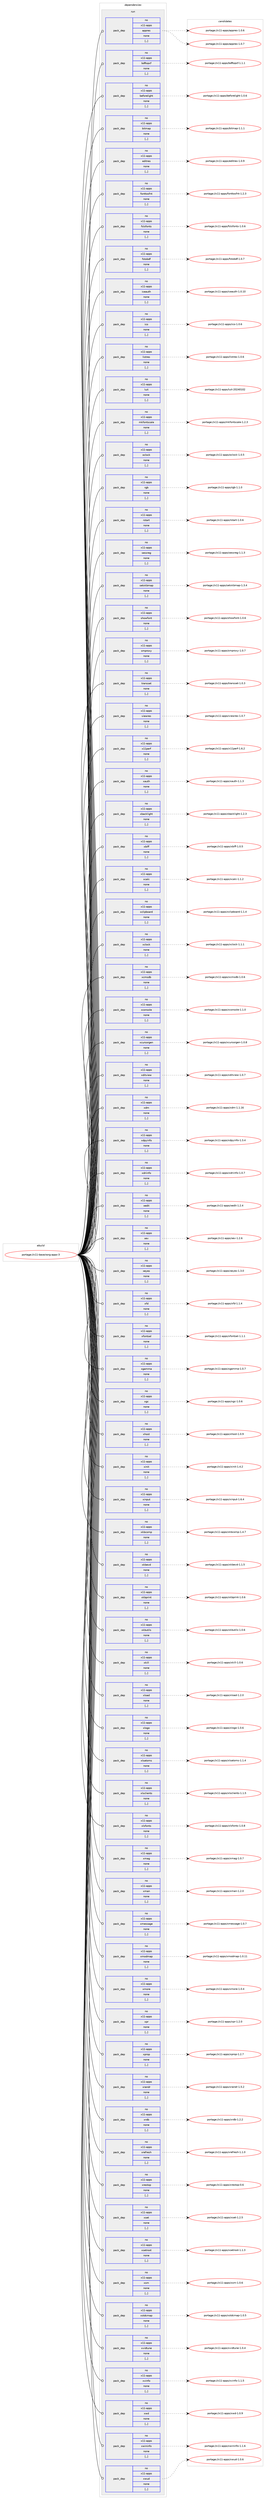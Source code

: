 digraph prolog {

# *************
# Graph options
# *************

newrank=true;
concentrate=true;
compound=true;
graph [rankdir=LR,fontname=Helvetica,fontsize=10,ranksep=1.5];#, ranksep=2.5, nodesep=0.2];
edge  [arrowhead=vee];
node  [fontname=Helvetica,fontsize=10];

# **********
# The ebuild
# **********

subgraph cluster_leftcol {
color=gray;
rank=same;
label=<<i>ebuild</i>>;
id [label="portage://x11-base/xorg-apps-3", color=red, width=4, href="../x11-base/xorg-apps-3.svg"];
}

# ****************
# The dependencies
# ****************

subgraph cluster_midcol {
color=gray;
label=<<i>dependencies</i>>;
subgraph cluster_compile {
fillcolor="#eeeeee";
style=filled;
label=<<i>compile</i>>;
}
subgraph cluster_compileandrun {
fillcolor="#eeeeee";
style=filled;
label=<<i>compile and run</i>>;
}
subgraph cluster_run {
fillcolor="#eeeeee";
style=filled;
label=<<i>run</i>>;
subgraph pack323913 {
dependency445754 [label=<<TABLE BORDER="0" CELLBORDER="1" CELLSPACING="0" CELLPADDING="4" WIDTH="220"><TR><TD ROWSPAN="6" CELLPADDING="30">pack_dep</TD></TR><TR><TD WIDTH="110">no</TD></TR><TR><TD>x11-apps</TD></TR><TR><TD>appres</TD></TR><TR><TD>none</TD></TR><TR><TD>[,,]</TD></TR></TABLE>>, shape=none, color=blue];
}
id:e -> dependency445754:w [weight=20,style="solid",arrowhead="odot"];
subgraph pack323914 {
dependency445755 [label=<<TABLE BORDER="0" CELLBORDER="1" CELLSPACING="0" CELLPADDING="4" WIDTH="220"><TR><TD ROWSPAN="6" CELLPADDING="30">pack_dep</TD></TR><TR><TD WIDTH="110">no</TD></TR><TR><TD>x11-apps</TD></TR><TR><TD>bdftopcf</TD></TR><TR><TD>none</TD></TR><TR><TD>[,,]</TD></TR></TABLE>>, shape=none, color=blue];
}
id:e -> dependency445755:w [weight=20,style="solid",arrowhead="odot"];
subgraph pack323915 {
dependency445756 [label=<<TABLE BORDER="0" CELLBORDER="1" CELLSPACING="0" CELLPADDING="4" WIDTH="220"><TR><TD ROWSPAN="6" CELLPADDING="30">pack_dep</TD></TR><TR><TD WIDTH="110">no</TD></TR><TR><TD>x11-apps</TD></TR><TR><TD>beforelight</TD></TR><TR><TD>none</TD></TR><TR><TD>[,,]</TD></TR></TABLE>>, shape=none, color=blue];
}
id:e -> dependency445756:w [weight=20,style="solid",arrowhead="odot"];
subgraph pack323916 {
dependency445757 [label=<<TABLE BORDER="0" CELLBORDER="1" CELLSPACING="0" CELLPADDING="4" WIDTH="220"><TR><TD ROWSPAN="6" CELLPADDING="30">pack_dep</TD></TR><TR><TD WIDTH="110">no</TD></TR><TR><TD>x11-apps</TD></TR><TR><TD>bitmap</TD></TR><TR><TD>none</TD></TR><TR><TD>[,,]</TD></TR></TABLE>>, shape=none, color=blue];
}
id:e -> dependency445757:w [weight=20,style="solid",arrowhead="odot"];
subgraph pack323917 {
dependency445758 [label=<<TABLE BORDER="0" CELLBORDER="1" CELLSPACING="0" CELLPADDING="4" WIDTH="220"><TR><TD ROWSPAN="6" CELLPADDING="30">pack_dep</TD></TR><TR><TD WIDTH="110">no</TD></TR><TR><TD>x11-apps</TD></TR><TR><TD>editres</TD></TR><TR><TD>none</TD></TR><TR><TD>[,,]</TD></TR></TABLE>>, shape=none, color=blue];
}
id:e -> dependency445758:w [weight=20,style="solid",arrowhead="odot"];
subgraph pack323918 {
dependency445759 [label=<<TABLE BORDER="0" CELLBORDER="1" CELLSPACING="0" CELLPADDING="4" WIDTH="220"><TR><TD ROWSPAN="6" CELLPADDING="30">pack_dep</TD></TR><TR><TD WIDTH="110">no</TD></TR><TR><TD>x11-apps</TD></TR><TR><TD>fonttosfnt</TD></TR><TR><TD>none</TD></TR><TR><TD>[,,]</TD></TR></TABLE>>, shape=none, color=blue];
}
id:e -> dependency445759:w [weight=20,style="solid",arrowhead="odot"];
subgraph pack323919 {
dependency445760 [label=<<TABLE BORDER="0" CELLBORDER="1" CELLSPACING="0" CELLPADDING="4" WIDTH="220"><TR><TD ROWSPAN="6" CELLPADDING="30">pack_dep</TD></TR><TR><TD WIDTH="110">no</TD></TR><TR><TD>x11-apps</TD></TR><TR><TD>fslsfonts</TD></TR><TR><TD>none</TD></TR><TR><TD>[,,]</TD></TR></TABLE>>, shape=none, color=blue];
}
id:e -> dependency445760:w [weight=20,style="solid",arrowhead="odot"];
subgraph pack323920 {
dependency445761 [label=<<TABLE BORDER="0" CELLBORDER="1" CELLSPACING="0" CELLPADDING="4" WIDTH="220"><TR><TD ROWSPAN="6" CELLPADDING="30">pack_dep</TD></TR><TR><TD WIDTH="110">no</TD></TR><TR><TD>x11-apps</TD></TR><TR><TD>fstobdf</TD></TR><TR><TD>none</TD></TR><TR><TD>[,,]</TD></TR></TABLE>>, shape=none, color=blue];
}
id:e -> dependency445761:w [weight=20,style="solid",arrowhead="odot"];
subgraph pack323921 {
dependency445762 [label=<<TABLE BORDER="0" CELLBORDER="1" CELLSPACING="0" CELLPADDING="4" WIDTH="220"><TR><TD ROWSPAN="6" CELLPADDING="30">pack_dep</TD></TR><TR><TD WIDTH="110">no</TD></TR><TR><TD>x11-apps</TD></TR><TR><TD>iceauth</TD></TR><TR><TD>none</TD></TR><TR><TD>[,,]</TD></TR></TABLE>>, shape=none, color=blue];
}
id:e -> dependency445762:w [weight=20,style="solid",arrowhead="odot"];
subgraph pack323922 {
dependency445763 [label=<<TABLE BORDER="0" CELLBORDER="1" CELLSPACING="0" CELLPADDING="4" WIDTH="220"><TR><TD ROWSPAN="6" CELLPADDING="30">pack_dep</TD></TR><TR><TD WIDTH="110">no</TD></TR><TR><TD>x11-apps</TD></TR><TR><TD>ico</TD></TR><TR><TD>none</TD></TR><TR><TD>[,,]</TD></TR></TABLE>>, shape=none, color=blue];
}
id:e -> dependency445763:w [weight=20,style="solid",arrowhead="odot"];
subgraph pack323923 {
dependency445764 [label=<<TABLE BORDER="0" CELLBORDER="1" CELLSPACING="0" CELLPADDING="4" WIDTH="220"><TR><TD ROWSPAN="6" CELLPADDING="30">pack_dep</TD></TR><TR><TD WIDTH="110">no</TD></TR><TR><TD>x11-apps</TD></TR><TR><TD>listres</TD></TR><TR><TD>none</TD></TR><TR><TD>[,,]</TD></TR></TABLE>>, shape=none, color=blue];
}
id:e -> dependency445764:w [weight=20,style="solid",arrowhead="odot"];
subgraph pack323924 {
dependency445765 [label=<<TABLE BORDER="0" CELLBORDER="1" CELLSPACING="0" CELLPADDING="4" WIDTH="220"><TR><TD ROWSPAN="6" CELLPADDING="30">pack_dep</TD></TR><TR><TD WIDTH="110">no</TD></TR><TR><TD>x11-apps</TD></TR><TR><TD>luit</TD></TR><TR><TD>none</TD></TR><TR><TD>[,,]</TD></TR></TABLE>>, shape=none, color=blue];
}
id:e -> dependency445765:w [weight=20,style="solid",arrowhead="odot"];
subgraph pack323925 {
dependency445766 [label=<<TABLE BORDER="0" CELLBORDER="1" CELLSPACING="0" CELLPADDING="4" WIDTH="220"><TR><TD ROWSPAN="6" CELLPADDING="30">pack_dep</TD></TR><TR><TD WIDTH="110">no</TD></TR><TR><TD>x11-apps</TD></TR><TR><TD>mkfontscale</TD></TR><TR><TD>none</TD></TR><TR><TD>[,,]</TD></TR></TABLE>>, shape=none, color=blue];
}
id:e -> dependency445766:w [weight=20,style="solid",arrowhead="odot"];
subgraph pack323926 {
dependency445767 [label=<<TABLE BORDER="0" CELLBORDER="1" CELLSPACING="0" CELLPADDING="4" WIDTH="220"><TR><TD ROWSPAN="6" CELLPADDING="30">pack_dep</TD></TR><TR><TD WIDTH="110">no</TD></TR><TR><TD>x11-apps</TD></TR><TR><TD>oclock</TD></TR><TR><TD>none</TD></TR><TR><TD>[,,]</TD></TR></TABLE>>, shape=none, color=blue];
}
id:e -> dependency445767:w [weight=20,style="solid",arrowhead="odot"];
subgraph pack323927 {
dependency445768 [label=<<TABLE BORDER="0" CELLBORDER="1" CELLSPACING="0" CELLPADDING="4" WIDTH="220"><TR><TD ROWSPAN="6" CELLPADDING="30">pack_dep</TD></TR><TR><TD WIDTH="110">no</TD></TR><TR><TD>x11-apps</TD></TR><TR><TD>rgb</TD></TR><TR><TD>none</TD></TR><TR><TD>[,,]</TD></TR></TABLE>>, shape=none, color=blue];
}
id:e -> dependency445768:w [weight=20,style="solid",arrowhead="odot"];
subgraph pack323928 {
dependency445769 [label=<<TABLE BORDER="0" CELLBORDER="1" CELLSPACING="0" CELLPADDING="4" WIDTH="220"><TR><TD ROWSPAN="6" CELLPADDING="30">pack_dep</TD></TR><TR><TD WIDTH="110">no</TD></TR><TR><TD>x11-apps</TD></TR><TR><TD>rstart</TD></TR><TR><TD>none</TD></TR><TR><TD>[,,]</TD></TR></TABLE>>, shape=none, color=blue];
}
id:e -> dependency445769:w [weight=20,style="solid",arrowhead="odot"];
subgraph pack323929 {
dependency445770 [label=<<TABLE BORDER="0" CELLBORDER="1" CELLSPACING="0" CELLPADDING="4" WIDTH="220"><TR><TD ROWSPAN="6" CELLPADDING="30">pack_dep</TD></TR><TR><TD WIDTH="110">no</TD></TR><TR><TD>x11-apps</TD></TR><TR><TD>sessreg</TD></TR><TR><TD>none</TD></TR><TR><TD>[,,]</TD></TR></TABLE>>, shape=none, color=blue];
}
id:e -> dependency445770:w [weight=20,style="solid",arrowhead="odot"];
subgraph pack323930 {
dependency445771 [label=<<TABLE BORDER="0" CELLBORDER="1" CELLSPACING="0" CELLPADDING="4" WIDTH="220"><TR><TD ROWSPAN="6" CELLPADDING="30">pack_dep</TD></TR><TR><TD WIDTH="110">no</TD></TR><TR><TD>x11-apps</TD></TR><TR><TD>setxkbmap</TD></TR><TR><TD>none</TD></TR><TR><TD>[,,]</TD></TR></TABLE>>, shape=none, color=blue];
}
id:e -> dependency445771:w [weight=20,style="solid",arrowhead="odot"];
subgraph pack323931 {
dependency445772 [label=<<TABLE BORDER="0" CELLBORDER="1" CELLSPACING="0" CELLPADDING="4" WIDTH="220"><TR><TD ROWSPAN="6" CELLPADDING="30">pack_dep</TD></TR><TR><TD WIDTH="110">no</TD></TR><TR><TD>x11-apps</TD></TR><TR><TD>showfont</TD></TR><TR><TD>none</TD></TR><TR><TD>[,,]</TD></TR></TABLE>>, shape=none, color=blue];
}
id:e -> dependency445772:w [weight=20,style="solid",arrowhead="odot"];
subgraph pack323932 {
dependency445773 [label=<<TABLE BORDER="0" CELLBORDER="1" CELLSPACING="0" CELLPADDING="4" WIDTH="220"><TR><TD ROWSPAN="6" CELLPADDING="30">pack_dep</TD></TR><TR><TD WIDTH="110">no</TD></TR><TR><TD>x11-apps</TD></TR><TR><TD>smproxy</TD></TR><TR><TD>none</TD></TR><TR><TD>[,,]</TD></TR></TABLE>>, shape=none, color=blue];
}
id:e -> dependency445773:w [weight=20,style="solid",arrowhead="odot"];
subgraph pack323933 {
dependency445774 [label=<<TABLE BORDER="0" CELLBORDER="1" CELLSPACING="0" CELLPADDING="4" WIDTH="220"><TR><TD ROWSPAN="6" CELLPADDING="30">pack_dep</TD></TR><TR><TD WIDTH="110">no</TD></TR><TR><TD>x11-apps</TD></TR><TR><TD>transset</TD></TR><TR><TD>none</TD></TR><TR><TD>[,,]</TD></TR></TABLE>>, shape=none, color=blue];
}
id:e -> dependency445774:w [weight=20,style="solid",arrowhead="odot"];
subgraph pack323934 {
dependency445775 [label=<<TABLE BORDER="0" CELLBORDER="1" CELLSPACING="0" CELLPADDING="4" WIDTH="220"><TR><TD ROWSPAN="6" CELLPADDING="30">pack_dep</TD></TR><TR><TD WIDTH="110">no</TD></TR><TR><TD>x11-apps</TD></TR><TR><TD>viewres</TD></TR><TR><TD>none</TD></TR><TR><TD>[,,]</TD></TR></TABLE>>, shape=none, color=blue];
}
id:e -> dependency445775:w [weight=20,style="solid",arrowhead="odot"];
subgraph pack323935 {
dependency445776 [label=<<TABLE BORDER="0" CELLBORDER="1" CELLSPACING="0" CELLPADDING="4" WIDTH="220"><TR><TD ROWSPAN="6" CELLPADDING="30">pack_dep</TD></TR><TR><TD WIDTH="110">no</TD></TR><TR><TD>x11-apps</TD></TR><TR><TD>x11perf</TD></TR><TR><TD>none</TD></TR><TR><TD>[,,]</TD></TR></TABLE>>, shape=none, color=blue];
}
id:e -> dependency445776:w [weight=20,style="solid",arrowhead="odot"];
subgraph pack323936 {
dependency445777 [label=<<TABLE BORDER="0" CELLBORDER="1" CELLSPACING="0" CELLPADDING="4" WIDTH="220"><TR><TD ROWSPAN="6" CELLPADDING="30">pack_dep</TD></TR><TR><TD WIDTH="110">no</TD></TR><TR><TD>x11-apps</TD></TR><TR><TD>xauth</TD></TR><TR><TD>none</TD></TR><TR><TD>[,,]</TD></TR></TABLE>>, shape=none, color=blue];
}
id:e -> dependency445777:w [weight=20,style="solid",arrowhead="odot"];
subgraph pack323937 {
dependency445778 [label=<<TABLE BORDER="0" CELLBORDER="1" CELLSPACING="0" CELLPADDING="4" WIDTH="220"><TR><TD ROWSPAN="6" CELLPADDING="30">pack_dep</TD></TR><TR><TD WIDTH="110">no</TD></TR><TR><TD>x11-apps</TD></TR><TR><TD>xbacklight</TD></TR><TR><TD>none</TD></TR><TR><TD>[,,]</TD></TR></TABLE>>, shape=none, color=blue];
}
id:e -> dependency445778:w [weight=20,style="solid",arrowhead="odot"];
subgraph pack323938 {
dependency445779 [label=<<TABLE BORDER="0" CELLBORDER="1" CELLSPACING="0" CELLPADDING="4" WIDTH="220"><TR><TD ROWSPAN="6" CELLPADDING="30">pack_dep</TD></TR><TR><TD WIDTH="110">no</TD></TR><TR><TD>x11-apps</TD></TR><TR><TD>xbiff</TD></TR><TR><TD>none</TD></TR><TR><TD>[,,]</TD></TR></TABLE>>, shape=none, color=blue];
}
id:e -> dependency445779:w [weight=20,style="solid",arrowhead="odot"];
subgraph pack323939 {
dependency445780 [label=<<TABLE BORDER="0" CELLBORDER="1" CELLSPACING="0" CELLPADDING="4" WIDTH="220"><TR><TD ROWSPAN="6" CELLPADDING="30">pack_dep</TD></TR><TR><TD WIDTH="110">no</TD></TR><TR><TD>x11-apps</TD></TR><TR><TD>xcalc</TD></TR><TR><TD>none</TD></TR><TR><TD>[,,]</TD></TR></TABLE>>, shape=none, color=blue];
}
id:e -> dependency445780:w [weight=20,style="solid",arrowhead="odot"];
subgraph pack323940 {
dependency445781 [label=<<TABLE BORDER="0" CELLBORDER="1" CELLSPACING="0" CELLPADDING="4" WIDTH="220"><TR><TD ROWSPAN="6" CELLPADDING="30">pack_dep</TD></TR><TR><TD WIDTH="110">no</TD></TR><TR><TD>x11-apps</TD></TR><TR><TD>xclipboard</TD></TR><TR><TD>none</TD></TR><TR><TD>[,,]</TD></TR></TABLE>>, shape=none, color=blue];
}
id:e -> dependency445781:w [weight=20,style="solid",arrowhead="odot"];
subgraph pack323941 {
dependency445782 [label=<<TABLE BORDER="0" CELLBORDER="1" CELLSPACING="0" CELLPADDING="4" WIDTH="220"><TR><TD ROWSPAN="6" CELLPADDING="30">pack_dep</TD></TR><TR><TD WIDTH="110">no</TD></TR><TR><TD>x11-apps</TD></TR><TR><TD>xclock</TD></TR><TR><TD>none</TD></TR><TR><TD>[,,]</TD></TR></TABLE>>, shape=none, color=blue];
}
id:e -> dependency445782:w [weight=20,style="solid",arrowhead="odot"];
subgraph pack323942 {
dependency445783 [label=<<TABLE BORDER="0" CELLBORDER="1" CELLSPACING="0" CELLPADDING="4" WIDTH="220"><TR><TD ROWSPAN="6" CELLPADDING="30">pack_dep</TD></TR><TR><TD WIDTH="110">no</TD></TR><TR><TD>x11-apps</TD></TR><TR><TD>xcmsdb</TD></TR><TR><TD>none</TD></TR><TR><TD>[,,]</TD></TR></TABLE>>, shape=none, color=blue];
}
id:e -> dependency445783:w [weight=20,style="solid",arrowhead="odot"];
subgraph pack323943 {
dependency445784 [label=<<TABLE BORDER="0" CELLBORDER="1" CELLSPACING="0" CELLPADDING="4" WIDTH="220"><TR><TD ROWSPAN="6" CELLPADDING="30">pack_dep</TD></TR><TR><TD WIDTH="110">no</TD></TR><TR><TD>x11-apps</TD></TR><TR><TD>xconsole</TD></TR><TR><TD>none</TD></TR><TR><TD>[,,]</TD></TR></TABLE>>, shape=none, color=blue];
}
id:e -> dependency445784:w [weight=20,style="solid",arrowhead="odot"];
subgraph pack323944 {
dependency445785 [label=<<TABLE BORDER="0" CELLBORDER="1" CELLSPACING="0" CELLPADDING="4" WIDTH="220"><TR><TD ROWSPAN="6" CELLPADDING="30">pack_dep</TD></TR><TR><TD WIDTH="110">no</TD></TR><TR><TD>x11-apps</TD></TR><TR><TD>xcursorgen</TD></TR><TR><TD>none</TD></TR><TR><TD>[,,]</TD></TR></TABLE>>, shape=none, color=blue];
}
id:e -> dependency445785:w [weight=20,style="solid",arrowhead="odot"];
subgraph pack323945 {
dependency445786 [label=<<TABLE BORDER="0" CELLBORDER="1" CELLSPACING="0" CELLPADDING="4" WIDTH="220"><TR><TD ROWSPAN="6" CELLPADDING="30">pack_dep</TD></TR><TR><TD WIDTH="110">no</TD></TR><TR><TD>x11-apps</TD></TR><TR><TD>xditview</TD></TR><TR><TD>none</TD></TR><TR><TD>[,,]</TD></TR></TABLE>>, shape=none, color=blue];
}
id:e -> dependency445786:w [weight=20,style="solid",arrowhead="odot"];
subgraph pack323946 {
dependency445787 [label=<<TABLE BORDER="0" CELLBORDER="1" CELLSPACING="0" CELLPADDING="4" WIDTH="220"><TR><TD ROWSPAN="6" CELLPADDING="30">pack_dep</TD></TR><TR><TD WIDTH="110">no</TD></TR><TR><TD>x11-apps</TD></TR><TR><TD>xdm</TD></TR><TR><TD>none</TD></TR><TR><TD>[,,]</TD></TR></TABLE>>, shape=none, color=blue];
}
id:e -> dependency445787:w [weight=20,style="solid",arrowhead="odot"];
subgraph pack323947 {
dependency445788 [label=<<TABLE BORDER="0" CELLBORDER="1" CELLSPACING="0" CELLPADDING="4" WIDTH="220"><TR><TD ROWSPAN="6" CELLPADDING="30">pack_dep</TD></TR><TR><TD WIDTH="110">no</TD></TR><TR><TD>x11-apps</TD></TR><TR><TD>xdpyinfo</TD></TR><TR><TD>none</TD></TR><TR><TD>[,,]</TD></TR></TABLE>>, shape=none, color=blue];
}
id:e -> dependency445788:w [weight=20,style="solid",arrowhead="odot"];
subgraph pack323948 {
dependency445789 [label=<<TABLE BORDER="0" CELLBORDER="1" CELLSPACING="0" CELLPADDING="4" WIDTH="220"><TR><TD ROWSPAN="6" CELLPADDING="30">pack_dep</TD></TR><TR><TD WIDTH="110">no</TD></TR><TR><TD>x11-apps</TD></TR><TR><TD>xdriinfo</TD></TR><TR><TD>none</TD></TR><TR><TD>[,,]</TD></TR></TABLE>>, shape=none, color=blue];
}
id:e -> dependency445789:w [weight=20,style="solid",arrowhead="odot"];
subgraph pack323949 {
dependency445790 [label=<<TABLE BORDER="0" CELLBORDER="1" CELLSPACING="0" CELLPADDING="4" WIDTH="220"><TR><TD ROWSPAN="6" CELLPADDING="30">pack_dep</TD></TR><TR><TD WIDTH="110">no</TD></TR><TR><TD>x11-apps</TD></TR><TR><TD>xedit</TD></TR><TR><TD>none</TD></TR><TR><TD>[,,]</TD></TR></TABLE>>, shape=none, color=blue];
}
id:e -> dependency445790:w [weight=20,style="solid",arrowhead="odot"];
subgraph pack323950 {
dependency445791 [label=<<TABLE BORDER="0" CELLBORDER="1" CELLSPACING="0" CELLPADDING="4" WIDTH="220"><TR><TD ROWSPAN="6" CELLPADDING="30">pack_dep</TD></TR><TR><TD WIDTH="110">no</TD></TR><TR><TD>x11-apps</TD></TR><TR><TD>xev</TD></TR><TR><TD>none</TD></TR><TR><TD>[,,]</TD></TR></TABLE>>, shape=none, color=blue];
}
id:e -> dependency445791:w [weight=20,style="solid",arrowhead="odot"];
subgraph pack323951 {
dependency445792 [label=<<TABLE BORDER="0" CELLBORDER="1" CELLSPACING="0" CELLPADDING="4" WIDTH="220"><TR><TD ROWSPAN="6" CELLPADDING="30">pack_dep</TD></TR><TR><TD WIDTH="110">no</TD></TR><TR><TD>x11-apps</TD></TR><TR><TD>xeyes</TD></TR><TR><TD>none</TD></TR><TR><TD>[,,]</TD></TR></TABLE>>, shape=none, color=blue];
}
id:e -> dependency445792:w [weight=20,style="solid",arrowhead="odot"];
subgraph pack323952 {
dependency445793 [label=<<TABLE BORDER="0" CELLBORDER="1" CELLSPACING="0" CELLPADDING="4" WIDTH="220"><TR><TD ROWSPAN="6" CELLPADDING="30">pack_dep</TD></TR><TR><TD WIDTH="110">no</TD></TR><TR><TD>x11-apps</TD></TR><TR><TD>xfd</TD></TR><TR><TD>none</TD></TR><TR><TD>[,,]</TD></TR></TABLE>>, shape=none, color=blue];
}
id:e -> dependency445793:w [weight=20,style="solid",arrowhead="odot"];
subgraph pack323953 {
dependency445794 [label=<<TABLE BORDER="0" CELLBORDER="1" CELLSPACING="0" CELLPADDING="4" WIDTH="220"><TR><TD ROWSPAN="6" CELLPADDING="30">pack_dep</TD></TR><TR><TD WIDTH="110">no</TD></TR><TR><TD>x11-apps</TD></TR><TR><TD>xfontsel</TD></TR><TR><TD>none</TD></TR><TR><TD>[,,]</TD></TR></TABLE>>, shape=none, color=blue];
}
id:e -> dependency445794:w [weight=20,style="solid",arrowhead="odot"];
subgraph pack323954 {
dependency445795 [label=<<TABLE BORDER="0" CELLBORDER="1" CELLSPACING="0" CELLPADDING="4" WIDTH="220"><TR><TD ROWSPAN="6" CELLPADDING="30">pack_dep</TD></TR><TR><TD WIDTH="110">no</TD></TR><TR><TD>x11-apps</TD></TR><TR><TD>xgamma</TD></TR><TR><TD>none</TD></TR><TR><TD>[,,]</TD></TR></TABLE>>, shape=none, color=blue];
}
id:e -> dependency445795:w [weight=20,style="solid",arrowhead="odot"];
subgraph pack323955 {
dependency445796 [label=<<TABLE BORDER="0" CELLBORDER="1" CELLSPACING="0" CELLPADDING="4" WIDTH="220"><TR><TD ROWSPAN="6" CELLPADDING="30">pack_dep</TD></TR><TR><TD WIDTH="110">no</TD></TR><TR><TD>x11-apps</TD></TR><TR><TD>xgc</TD></TR><TR><TD>none</TD></TR><TR><TD>[,,]</TD></TR></TABLE>>, shape=none, color=blue];
}
id:e -> dependency445796:w [weight=20,style="solid",arrowhead="odot"];
subgraph pack323956 {
dependency445797 [label=<<TABLE BORDER="0" CELLBORDER="1" CELLSPACING="0" CELLPADDING="4" WIDTH="220"><TR><TD ROWSPAN="6" CELLPADDING="30">pack_dep</TD></TR><TR><TD WIDTH="110">no</TD></TR><TR><TD>x11-apps</TD></TR><TR><TD>xhost</TD></TR><TR><TD>none</TD></TR><TR><TD>[,,]</TD></TR></TABLE>>, shape=none, color=blue];
}
id:e -> dependency445797:w [weight=20,style="solid",arrowhead="odot"];
subgraph pack323957 {
dependency445798 [label=<<TABLE BORDER="0" CELLBORDER="1" CELLSPACING="0" CELLPADDING="4" WIDTH="220"><TR><TD ROWSPAN="6" CELLPADDING="30">pack_dep</TD></TR><TR><TD WIDTH="110">no</TD></TR><TR><TD>x11-apps</TD></TR><TR><TD>xinit</TD></TR><TR><TD>none</TD></TR><TR><TD>[,,]</TD></TR></TABLE>>, shape=none, color=blue];
}
id:e -> dependency445798:w [weight=20,style="solid",arrowhead="odot"];
subgraph pack323958 {
dependency445799 [label=<<TABLE BORDER="0" CELLBORDER="1" CELLSPACING="0" CELLPADDING="4" WIDTH="220"><TR><TD ROWSPAN="6" CELLPADDING="30">pack_dep</TD></TR><TR><TD WIDTH="110">no</TD></TR><TR><TD>x11-apps</TD></TR><TR><TD>xinput</TD></TR><TR><TD>none</TD></TR><TR><TD>[,,]</TD></TR></TABLE>>, shape=none, color=blue];
}
id:e -> dependency445799:w [weight=20,style="solid",arrowhead="odot"];
subgraph pack323959 {
dependency445800 [label=<<TABLE BORDER="0" CELLBORDER="1" CELLSPACING="0" CELLPADDING="4" WIDTH="220"><TR><TD ROWSPAN="6" CELLPADDING="30">pack_dep</TD></TR><TR><TD WIDTH="110">no</TD></TR><TR><TD>x11-apps</TD></TR><TR><TD>xkbcomp</TD></TR><TR><TD>none</TD></TR><TR><TD>[,,]</TD></TR></TABLE>>, shape=none, color=blue];
}
id:e -> dependency445800:w [weight=20,style="solid",arrowhead="odot"];
subgraph pack323960 {
dependency445801 [label=<<TABLE BORDER="0" CELLBORDER="1" CELLSPACING="0" CELLPADDING="4" WIDTH="220"><TR><TD ROWSPAN="6" CELLPADDING="30">pack_dep</TD></TR><TR><TD WIDTH="110">no</TD></TR><TR><TD>x11-apps</TD></TR><TR><TD>xkbevd</TD></TR><TR><TD>none</TD></TR><TR><TD>[,,]</TD></TR></TABLE>>, shape=none, color=blue];
}
id:e -> dependency445801:w [weight=20,style="solid",arrowhead="odot"];
subgraph pack323961 {
dependency445802 [label=<<TABLE BORDER="0" CELLBORDER="1" CELLSPACING="0" CELLPADDING="4" WIDTH="220"><TR><TD ROWSPAN="6" CELLPADDING="30">pack_dep</TD></TR><TR><TD WIDTH="110">no</TD></TR><TR><TD>x11-apps</TD></TR><TR><TD>xkbprint</TD></TR><TR><TD>none</TD></TR><TR><TD>[,,]</TD></TR></TABLE>>, shape=none, color=blue];
}
id:e -> dependency445802:w [weight=20,style="solid",arrowhead="odot"];
subgraph pack323962 {
dependency445803 [label=<<TABLE BORDER="0" CELLBORDER="1" CELLSPACING="0" CELLPADDING="4" WIDTH="220"><TR><TD ROWSPAN="6" CELLPADDING="30">pack_dep</TD></TR><TR><TD WIDTH="110">no</TD></TR><TR><TD>x11-apps</TD></TR><TR><TD>xkbutils</TD></TR><TR><TD>none</TD></TR><TR><TD>[,,]</TD></TR></TABLE>>, shape=none, color=blue];
}
id:e -> dependency445803:w [weight=20,style="solid",arrowhead="odot"];
subgraph pack323963 {
dependency445804 [label=<<TABLE BORDER="0" CELLBORDER="1" CELLSPACING="0" CELLPADDING="4" WIDTH="220"><TR><TD ROWSPAN="6" CELLPADDING="30">pack_dep</TD></TR><TR><TD WIDTH="110">no</TD></TR><TR><TD>x11-apps</TD></TR><TR><TD>xkill</TD></TR><TR><TD>none</TD></TR><TR><TD>[,,]</TD></TR></TABLE>>, shape=none, color=blue];
}
id:e -> dependency445804:w [weight=20,style="solid",arrowhead="odot"];
subgraph pack323964 {
dependency445805 [label=<<TABLE BORDER="0" CELLBORDER="1" CELLSPACING="0" CELLPADDING="4" WIDTH="220"><TR><TD ROWSPAN="6" CELLPADDING="30">pack_dep</TD></TR><TR><TD WIDTH="110">no</TD></TR><TR><TD>x11-apps</TD></TR><TR><TD>xload</TD></TR><TR><TD>none</TD></TR><TR><TD>[,,]</TD></TR></TABLE>>, shape=none, color=blue];
}
id:e -> dependency445805:w [weight=20,style="solid",arrowhead="odot"];
subgraph pack323965 {
dependency445806 [label=<<TABLE BORDER="0" CELLBORDER="1" CELLSPACING="0" CELLPADDING="4" WIDTH="220"><TR><TD ROWSPAN="6" CELLPADDING="30">pack_dep</TD></TR><TR><TD WIDTH="110">no</TD></TR><TR><TD>x11-apps</TD></TR><TR><TD>xlogo</TD></TR><TR><TD>none</TD></TR><TR><TD>[,,]</TD></TR></TABLE>>, shape=none, color=blue];
}
id:e -> dependency445806:w [weight=20,style="solid",arrowhead="odot"];
subgraph pack323966 {
dependency445807 [label=<<TABLE BORDER="0" CELLBORDER="1" CELLSPACING="0" CELLPADDING="4" WIDTH="220"><TR><TD ROWSPAN="6" CELLPADDING="30">pack_dep</TD></TR><TR><TD WIDTH="110">no</TD></TR><TR><TD>x11-apps</TD></TR><TR><TD>xlsatoms</TD></TR><TR><TD>none</TD></TR><TR><TD>[,,]</TD></TR></TABLE>>, shape=none, color=blue];
}
id:e -> dependency445807:w [weight=20,style="solid",arrowhead="odot"];
subgraph pack323967 {
dependency445808 [label=<<TABLE BORDER="0" CELLBORDER="1" CELLSPACING="0" CELLPADDING="4" WIDTH="220"><TR><TD ROWSPAN="6" CELLPADDING="30">pack_dep</TD></TR><TR><TD WIDTH="110">no</TD></TR><TR><TD>x11-apps</TD></TR><TR><TD>xlsclients</TD></TR><TR><TD>none</TD></TR><TR><TD>[,,]</TD></TR></TABLE>>, shape=none, color=blue];
}
id:e -> dependency445808:w [weight=20,style="solid",arrowhead="odot"];
subgraph pack323968 {
dependency445809 [label=<<TABLE BORDER="0" CELLBORDER="1" CELLSPACING="0" CELLPADDING="4" WIDTH="220"><TR><TD ROWSPAN="6" CELLPADDING="30">pack_dep</TD></TR><TR><TD WIDTH="110">no</TD></TR><TR><TD>x11-apps</TD></TR><TR><TD>xlsfonts</TD></TR><TR><TD>none</TD></TR><TR><TD>[,,]</TD></TR></TABLE>>, shape=none, color=blue];
}
id:e -> dependency445809:w [weight=20,style="solid",arrowhead="odot"];
subgraph pack323969 {
dependency445810 [label=<<TABLE BORDER="0" CELLBORDER="1" CELLSPACING="0" CELLPADDING="4" WIDTH="220"><TR><TD ROWSPAN="6" CELLPADDING="30">pack_dep</TD></TR><TR><TD WIDTH="110">no</TD></TR><TR><TD>x11-apps</TD></TR><TR><TD>xmag</TD></TR><TR><TD>none</TD></TR><TR><TD>[,,]</TD></TR></TABLE>>, shape=none, color=blue];
}
id:e -> dependency445810:w [weight=20,style="solid",arrowhead="odot"];
subgraph pack323970 {
dependency445811 [label=<<TABLE BORDER="0" CELLBORDER="1" CELLSPACING="0" CELLPADDING="4" WIDTH="220"><TR><TD ROWSPAN="6" CELLPADDING="30">pack_dep</TD></TR><TR><TD WIDTH="110">no</TD></TR><TR><TD>x11-apps</TD></TR><TR><TD>xman</TD></TR><TR><TD>none</TD></TR><TR><TD>[,,]</TD></TR></TABLE>>, shape=none, color=blue];
}
id:e -> dependency445811:w [weight=20,style="solid",arrowhead="odot"];
subgraph pack323971 {
dependency445812 [label=<<TABLE BORDER="0" CELLBORDER="1" CELLSPACING="0" CELLPADDING="4" WIDTH="220"><TR><TD ROWSPAN="6" CELLPADDING="30">pack_dep</TD></TR><TR><TD WIDTH="110">no</TD></TR><TR><TD>x11-apps</TD></TR><TR><TD>xmessage</TD></TR><TR><TD>none</TD></TR><TR><TD>[,,]</TD></TR></TABLE>>, shape=none, color=blue];
}
id:e -> dependency445812:w [weight=20,style="solid",arrowhead="odot"];
subgraph pack323972 {
dependency445813 [label=<<TABLE BORDER="0" CELLBORDER="1" CELLSPACING="0" CELLPADDING="4" WIDTH="220"><TR><TD ROWSPAN="6" CELLPADDING="30">pack_dep</TD></TR><TR><TD WIDTH="110">no</TD></TR><TR><TD>x11-apps</TD></TR><TR><TD>xmodmap</TD></TR><TR><TD>none</TD></TR><TR><TD>[,,]</TD></TR></TABLE>>, shape=none, color=blue];
}
id:e -> dependency445813:w [weight=20,style="solid",arrowhead="odot"];
subgraph pack323973 {
dependency445814 [label=<<TABLE BORDER="0" CELLBORDER="1" CELLSPACING="0" CELLPADDING="4" WIDTH="220"><TR><TD ROWSPAN="6" CELLPADDING="30">pack_dep</TD></TR><TR><TD WIDTH="110">no</TD></TR><TR><TD>x11-apps</TD></TR><TR><TD>xmore</TD></TR><TR><TD>none</TD></TR><TR><TD>[,,]</TD></TR></TABLE>>, shape=none, color=blue];
}
id:e -> dependency445814:w [weight=20,style="solid",arrowhead="odot"];
subgraph pack323974 {
dependency445815 [label=<<TABLE BORDER="0" CELLBORDER="1" CELLSPACING="0" CELLPADDING="4" WIDTH="220"><TR><TD ROWSPAN="6" CELLPADDING="30">pack_dep</TD></TR><TR><TD WIDTH="110">no</TD></TR><TR><TD>x11-apps</TD></TR><TR><TD>xpr</TD></TR><TR><TD>none</TD></TR><TR><TD>[,,]</TD></TR></TABLE>>, shape=none, color=blue];
}
id:e -> dependency445815:w [weight=20,style="solid",arrowhead="odot"];
subgraph pack323975 {
dependency445816 [label=<<TABLE BORDER="0" CELLBORDER="1" CELLSPACING="0" CELLPADDING="4" WIDTH="220"><TR><TD ROWSPAN="6" CELLPADDING="30">pack_dep</TD></TR><TR><TD WIDTH="110">no</TD></TR><TR><TD>x11-apps</TD></TR><TR><TD>xprop</TD></TR><TR><TD>none</TD></TR><TR><TD>[,,]</TD></TR></TABLE>>, shape=none, color=blue];
}
id:e -> dependency445816:w [weight=20,style="solid",arrowhead="odot"];
subgraph pack323976 {
dependency445817 [label=<<TABLE BORDER="0" CELLBORDER="1" CELLSPACING="0" CELLPADDING="4" WIDTH="220"><TR><TD ROWSPAN="6" CELLPADDING="30">pack_dep</TD></TR><TR><TD WIDTH="110">no</TD></TR><TR><TD>x11-apps</TD></TR><TR><TD>xrandr</TD></TR><TR><TD>none</TD></TR><TR><TD>[,,]</TD></TR></TABLE>>, shape=none, color=blue];
}
id:e -> dependency445817:w [weight=20,style="solid",arrowhead="odot"];
subgraph pack323977 {
dependency445818 [label=<<TABLE BORDER="0" CELLBORDER="1" CELLSPACING="0" CELLPADDING="4" WIDTH="220"><TR><TD ROWSPAN="6" CELLPADDING="30">pack_dep</TD></TR><TR><TD WIDTH="110">no</TD></TR><TR><TD>x11-apps</TD></TR><TR><TD>xrdb</TD></TR><TR><TD>none</TD></TR><TR><TD>[,,]</TD></TR></TABLE>>, shape=none, color=blue];
}
id:e -> dependency445818:w [weight=20,style="solid",arrowhead="odot"];
subgraph pack323978 {
dependency445819 [label=<<TABLE BORDER="0" CELLBORDER="1" CELLSPACING="0" CELLPADDING="4" WIDTH="220"><TR><TD ROWSPAN="6" CELLPADDING="30">pack_dep</TD></TR><TR><TD WIDTH="110">no</TD></TR><TR><TD>x11-apps</TD></TR><TR><TD>xrefresh</TD></TR><TR><TD>none</TD></TR><TR><TD>[,,]</TD></TR></TABLE>>, shape=none, color=blue];
}
id:e -> dependency445819:w [weight=20,style="solid",arrowhead="odot"];
subgraph pack323979 {
dependency445820 [label=<<TABLE BORDER="0" CELLBORDER="1" CELLSPACING="0" CELLPADDING="4" WIDTH="220"><TR><TD ROWSPAN="6" CELLPADDING="30">pack_dep</TD></TR><TR><TD WIDTH="110">no</TD></TR><TR><TD>x11-apps</TD></TR><TR><TD>xrestop</TD></TR><TR><TD>none</TD></TR><TR><TD>[,,]</TD></TR></TABLE>>, shape=none, color=blue];
}
id:e -> dependency445820:w [weight=20,style="solid",arrowhead="odot"];
subgraph pack323980 {
dependency445821 [label=<<TABLE BORDER="0" CELLBORDER="1" CELLSPACING="0" CELLPADDING="4" WIDTH="220"><TR><TD ROWSPAN="6" CELLPADDING="30">pack_dep</TD></TR><TR><TD WIDTH="110">no</TD></TR><TR><TD>x11-apps</TD></TR><TR><TD>xset</TD></TR><TR><TD>none</TD></TR><TR><TD>[,,]</TD></TR></TABLE>>, shape=none, color=blue];
}
id:e -> dependency445821:w [weight=20,style="solid",arrowhead="odot"];
subgraph pack323981 {
dependency445822 [label=<<TABLE BORDER="0" CELLBORDER="1" CELLSPACING="0" CELLPADDING="4" WIDTH="220"><TR><TD ROWSPAN="6" CELLPADDING="30">pack_dep</TD></TR><TR><TD WIDTH="110">no</TD></TR><TR><TD>x11-apps</TD></TR><TR><TD>xsetroot</TD></TR><TR><TD>none</TD></TR><TR><TD>[,,]</TD></TR></TABLE>>, shape=none, color=blue];
}
id:e -> dependency445822:w [weight=20,style="solid",arrowhead="odot"];
subgraph pack323982 {
dependency445823 [label=<<TABLE BORDER="0" CELLBORDER="1" CELLSPACING="0" CELLPADDING="4" WIDTH="220"><TR><TD ROWSPAN="6" CELLPADDING="30">pack_dep</TD></TR><TR><TD WIDTH="110">no</TD></TR><TR><TD>x11-apps</TD></TR><TR><TD>xsm</TD></TR><TR><TD>none</TD></TR><TR><TD>[,,]</TD></TR></TABLE>>, shape=none, color=blue];
}
id:e -> dependency445823:w [weight=20,style="solid",arrowhead="odot"];
subgraph pack323983 {
dependency445824 [label=<<TABLE BORDER="0" CELLBORDER="1" CELLSPACING="0" CELLPADDING="4" WIDTH="220"><TR><TD ROWSPAN="6" CELLPADDING="30">pack_dep</TD></TR><TR><TD WIDTH="110">no</TD></TR><TR><TD>x11-apps</TD></TR><TR><TD>xstdcmap</TD></TR><TR><TD>none</TD></TR><TR><TD>[,,]</TD></TR></TABLE>>, shape=none, color=blue];
}
id:e -> dependency445824:w [weight=20,style="solid",arrowhead="odot"];
subgraph pack323984 {
dependency445825 [label=<<TABLE BORDER="0" CELLBORDER="1" CELLSPACING="0" CELLPADDING="4" WIDTH="220"><TR><TD ROWSPAN="6" CELLPADDING="30">pack_dep</TD></TR><TR><TD WIDTH="110">no</TD></TR><TR><TD>x11-apps</TD></TR><TR><TD>xvidtune</TD></TR><TR><TD>none</TD></TR><TR><TD>[,,]</TD></TR></TABLE>>, shape=none, color=blue];
}
id:e -> dependency445825:w [weight=20,style="solid",arrowhead="odot"];
subgraph pack323985 {
dependency445826 [label=<<TABLE BORDER="0" CELLBORDER="1" CELLSPACING="0" CELLPADDING="4" WIDTH="220"><TR><TD ROWSPAN="6" CELLPADDING="30">pack_dep</TD></TR><TR><TD WIDTH="110">no</TD></TR><TR><TD>x11-apps</TD></TR><TR><TD>xvinfo</TD></TR><TR><TD>none</TD></TR><TR><TD>[,,]</TD></TR></TABLE>>, shape=none, color=blue];
}
id:e -> dependency445826:w [weight=20,style="solid",arrowhead="odot"];
subgraph pack323986 {
dependency445827 [label=<<TABLE BORDER="0" CELLBORDER="1" CELLSPACING="0" CELLPADDING="4" WIDTH="220"><TR><TD ROWSPAN="6" CELLPADDING="30">pack_dep</TD></TR><TR><TD WIDTH="110">no</TD></TR><TR><TD>x11-apps</TD></TR><TR><TD>xwd</TD></TR><TR><TD>none</TD></TR><TR><TD>[,,]</TD></TR></TABLE>>, shape=none, color=blue];
}
id:e -> dependency445827:w [weight=20,style="solid",arrowhead="odot"];
subgraph pack323987 {
dependency445828 [label=<<TABLE BORDER="0" CELLBORDER="1" CELLSPACING="0" CELLPADDING="4" WIDTH="220"><TR><TD ROWSPAN="6" CELLPADDING="30">pack_dep</TD></TR><TR><TD WIDTH="110">no</TD></TR><TR><TD>x11-apps</TD></TR><TR><TD>xwininfo</TD></TR><TR><TD>none</TD></TR><TR><TD>[,,]</TD></TR></TABLE>>, shape=none, color=blue];
}
id:e -> dependency445828:w [weight=20,style="solid",arrowhead="odot"];
subgraph pack323988 {
dependency445829 [label=<<TABLE BORDER="0" CELLBORDER="1" CELLSPACING="0" CELLPADDING="4" WIDTH="220"><TR><TD ROWSPAN="6" CELLPADDING="30">pack_dep</TD></TR><TR><TD WIDTH="110">no</TD></TR><TR><TD>x11-apps</TD></TR><TR><TD>xwud</TD></TR><TR><TD>none</TD></TR><TR><TD>[,,]</TD></TR></TABLE>>, shape=none, color=blue];
}
id:e -> dependency445829:w [weight=20,style="solid",arrowhead="odot"];
}
}

# **************
# The candidates
# **************

subgraph cluster_choices {
rank=same;
color=gray;
label=<<i>candidates</i>>;

subgraph choice323913 {
color=black;
nodesep=1;
choice120494945971121121154797112112114101115454946484654 [label="portage://x11-apps/appres-1.0.6", color=red, width=4,href="../x11-apps/appres-1.0.6.svg"];
choice120494945971121121154797112112114101115454946484655 [label="portage://x11-apps/appres-1.0.7", color=red, width=4,href="../x11-apps/appres-1.0.7.svg"];
dependency445754:e -> choice120494945971121121154797112112114101115454946484654:w [style=dotted,weight="100"];
dependency445754:e -> choice120494945971121121154797112112114101115454946484655:w [style=dotted,weight="100"];
}
subgraph choice323914 {
color=black;
nodesep=1;
choice12049494597112112115479810010211611111299102454946494649 [label="portage://x11-apps/bdftopcf-1.1.1", color=red, width=4,href="../x11-apps/bdftopcf-1.1.1.svg"];
dependency445755:e -> choice12049494597112112115479810010211611111299102454946494649:w [style=dotted,weight="100"];
}
subgraph choice323915 {
color=black;
nodesep=1;
choice120494945971121121154798101102111114101108105103104116454946484654 [label="portage://x11-apps/beforelight-1.0.6", color=red, width=4,href="../x11-apps/beforelight-1.0.6.svg"];
dependency445756:e -> choice120494945971121121154798101102111114101108105103104116454946484654:w [style=dotted,weight="100"];
}
subgraph choice323916 {
color=black;
nodesep=1;
choice12049494597112112115479810511610997112454946494649 [label="portage://x11-apps/bitmap-1.1.1", color=red, width=4,href="../x11-apps/bitmap-1.1.1.svg"];
dependency445757:e -> choice12049494597112112115479810511610997112454946494649:w [style=dotted,weight="100"];
}
subgraph choice323917 {
color=black;
nodesep=1;
choice1204949459711211211547101100105116114101115454946484657 [label="portage://x11-apps/editres-1.0.9", color=red, width=4,href="../x11-apps/editres-1.0.9.svg"];
dependency445758:e -> choice1204949459711211211547101100105116114101115454946484657:w [style=dotted,weight="100"];
}
subgraph choice323918 {
color=black;
nodesep=1;
choice1204949459711211211547102111110116116111115102110116454946504651 [label="portage://x11-apps/fonttosfnt-1.2.3", color=red, width=4,href="../x11-apps/fonttosfnt-1.2.3.svg"];
dependency445759:e -> choice1204949459711211211547102111110116116111115102110116454946504651:w [style=dotted,weight="100"];
}
subgraph choice323919 {
color=black;
nodesep=1;
choice1204949459711211211547102115108115102111110116115454946484654 [label="portage://x11-apps/fslsfonts-1.0.6", color=red, width=4,href="../x11-apps/fslsfonts-1.0.6.svg"];
dependency445760:e -> choice1204949459711211211547102115108115102111110116115454946484654:w [style=dotted,weight="100"];
}
subgraph choice323920 {
color=black;
nodesep=1;
choice120494945971121121154710211511611198100102454946484655 [label="portage://x11-apps/fstobdf-1.0.7", color=red, width=4,href="../x11-apps/fstobdf-1.0.7.svg"];
dependency445761:e -> choice120494945971121121154710211511611198100102454946484655:w [style=dotted,weight="100"];
}
subgraph choice323921 {
color=black;
nodesep=1;
choice1204949459711211211547105991019711711610445494648464948 [label="portage://x11-apps/iceauth-1.0.10", color=red, width=4,href="../x11-apps/iceauth-1.0.10.svg"];
dependency445762:e -> choice1204949459711211211547105991019711711610445494648464948:w [style=dotted,weight="100"];
}
subgraph choice323922 {
color=black;
nodesep=1;
choice120494945971121121154710599111454946484654 [label="portage://x11-apps/ico-1.0.6", color=red, width=4,href="../x11-apps/ico-1.0.6.svg"];
dependency445763:e -> choice120494945971121121154710599111454946484654:w [style=dotted,weight="100"];
}
subgraph choice323923 {
color=black;
nodesep=1;
choice1204949459711211211547108105115116114101115454946484654 [label="portage://x11-apps/listres-1.0.6", color=red, width=4,href="../x11-apps/listres-1.0.6.svg"];
dependency445764:e -> choice1204949459711211211547108105115116114101115454946484654:w [style=dotted,weight="100"];
}
subgraph choice323924 {
color=black;
nodesep=1;
choice1204949459711211211547108117105116455048505248494850 [label="portage://x11-apps/luit-20240102", color=red, width=4,href="../x11-apps/luit-20240102.svg"];
dependency445765:e -> choice1204949459711211211547108117105116455048505248494850:w [style=dotted,weight="100"];
}
subgraph choice323925 {
color=black;
nodesep=1;
choice12049494597112112115471091071021111101161159997108101454946504651 [label="portage://x11-apps/mkfontscale-1.2.3", color=red, width=4,href="../x11-apps/mkfontscale-1.2.3.svg"];
dependency445766:e -> choice12049494597112112115471091071021111101161159997108101454946504651:w [style=dotted,weight="100"];
}
subgraph choice323926 {
color=black;
nodesep=1;
choice12049494597112112115471119910811199107454946484653 [label="portage://x11-apps/oclock-1.0.5", color=red, width=4,href="../x11-apps/oclock-1.0.5.svg"];
dependency445767:e -> choice12049494597112112115471119910811199107454946484653:w [style=dotted,weight="100"];
}
subgraph choice323927 {
color=black;
nodesep=1;
choice120494945971121121154711410398454946494648 [label="portage://x11-apps/rgb-1.1.0", color=red, width=4,href="../x11-apps/rgb-1.1.0.svg"];
dependency445768:e -> choice120494945971121121154711410398454946494648:w [style=dotted,weight="100"];
}
subgraph choice323928 {
color=black;
nodesep=1;
choice120494945971121121154711411511697114116454946484654 [label="portage://x11-apps/rstart-1.0.6", color=red, width=4,href="../x11-apps/rstart-1.0.6.svg"];
dependency445769:e -> choice120494945971121121154711411511697114116454946484654:w [style=dotted,weight="100"];
}
subgraph choice323929 {
color=black;
nodesep=1;
choice1204949459711211211547115101115115114101103454946494651 [label="portage://x11-apps/sessreg-1.1.3", color=red, width=4,href="../x11-apps/sessreg-1.1.3.svg"];
dependency445770:e -> choice1204949459711211211547115101115115114101103454946494651:w [style=dotted,weight="100"];
}
subgraph choice323930 {
color=black;
nodesep=1;
choice12049494597112112115471151011161201079810997112454946514652 [label="portage://x11-apps/setxkbmap-1.3.4", color=red, width=4,href="../x11-apps/setxkbmap-1.3.4.svg"];
dependency445771:e -> choice12049494597112112115471151011161201079810997112454946514652:w [style=dotted,weight="100"];
}
subgraph choice323931 {
color=black;
nodesep=1;
choice1204949459711211211547115104111119102111110116454946484654 [label="portage://x11-apps/showfont-1.0.6", color=red, width=4,href="../x11-apps/showfont-1.0.6.svg"];
dependency445772:e -> choice1204949459711211211547115104111119102111110116454946484654:w [style=dotted,weight="100"];
}
subgraph choice323932 {
color=black;
nodesep=1;
choice1204949459711211211547115109112114111120121454946484655 [label="portage://x11-apps/smproxy-1.0.7", color=red, width=4,href="../x11-apps/smproxy-1.0.7.svg"];
dependency445773:e -> choice1204949459711211211547115109112114111120121454946484655:w [style=dotted,weight="100"];
}
subgraph choice323933 {
color=black;
nodesep=1;
choice120494945971121121154711611497110115115101116454946484651 [label="portage://x11-apps/transset-1.0.3", color=red, width=4,href="../x11-apps/transset-1.0.3.svg"];
dependency445774:e -> choice120494945971121121154711611497110115115101116454946484651:w [style=dotted,weight="100"];
}
subgraph choice323934 {
color=black;
nodesep=1;
choice1204949459711211211547118105101119114101115454946484655 [label="portage://x11-apps/viewres-1.0.7", color=red, width=4,href="../x11-apps/viewres-1.0.7.svg"];
dependency445775:e -> choice1204949459711211211547118105101119114101115454946484655:w [style=dotted,weight="100"];
}
subgraph choice323935 {
color=black;
nodesep=1;
choice12049494597112112115471204949112101114102454946544650 [label="portage://x11-apps/x11perf-1.6.2", color=red, width=4,href="../x11-apps/x11perf-1.6.2.svg"];
dependency445776:e -> choice12049494597112112115471204949112101114102454946544650:w [style=dotted,weight="100"];
}
subgraph choice323936 {
color=black;
nodesep=1;
choice120494945971121121154712097117116104454946494651 [label="portage://x11-apps/xauth-1.1.3", color=red, width=4,href="../x11-apps/xauth-1.1.3.svg"];
dependency445777:e -> choice120494945971121121154712097117116104454946494651:w [style=dotted,weight="100"];
}
subgraph choice323937 {
color=black;
nodesep=1;
choice1204949459711211211547120989799107108105103104116454946504651 [label="portage://x11-apps/xbacklight-1.2.3", color=red, width=4,href="../x11-apps/xbacklight-1.2.3.svg"];
dependency445778:e -> choice1204949459711211211547120989799107108105103104116454946504651:w [style=dotted,weight="100"];
}
subgraph choice323938 {
color=black;
nodesep=1;
choice120494945971121121154712098105102102454946484653 [label="portage://x11-apps/xbiff-1.0.5", color=red, width=4,href="../x11-apps/xbiff-1.0.5.svg"];
dependency445779:e -> choice120494945971121121154712098105102102454946484653:w [style=dotted,weight="100"];
}
subgraph choice323939 {
color=black;
nodesep=1;
choice1204949459711211211547120999710899454946494650 [label="portage://x11-apps/xcalc-1.1.2", color=red, width=4,href="../x11-apps/xcalc-1.1.2.svg"];
dependency445780:e -> choice1204949459711211211547120999710899454946494650:w [style=dotted,weight="100"];
}
subgraph choice323940 {
color=black;
nodesep=1;
choice1204949459711211211547120991081051129811197114100454946494652 [label="portage://x11-apps/xclipboard-1.1.4", color=red, width=4,href="../x11-apps/xclipboard-1.1.4.svg"];
dependency445781:e -> choice1204949459711211211547120991081051129811197114100454946494652:w [style=dotted,weight="100"];
}
subgraph choice323941 {
color=black;
nodesep=1;
choice12049494597112112115471209910811199107454946494649 [label="portage://x11-apps/xclock-1.1.1", color=red, width=4,href="../x11-apps/xclock-1.1.1.svg"];
dependency445782:e -> choice12049494597112112115471209910811199107454946494649:w [style=dotted,weight="100"];
}
subgraph choice323942 {
color=black;
nodesep=1;
choice12049494597112112115471209910911510098454946484654 [label="portage://x11-apps/xcmsdb-1.0.6", color=red, width=4,href="../x11-apps/xcmsdb-1.0.6.svg"];
dependency445783:e -> choice12049494597112112115471209910911510098454946484654:w [style=dotted,weight="100"];
}
subgraph choice323943 {
color=black;
nodesep=1;
choice120494945971121121154712099111110115111108101454946494648 [label="portage://x11-apps/xconsole-1.1.0", color=red, width=4,href="../x11-apps/xconsole-1.1.0.svg"];
dependency445784:e -> choice120494945971121121154712099111110115111108101454946494648:w [style=dotted,weight="100"];
}
subgraph choice323944 {
color=black;
nodesep=1;
choice120494945971121121154712099117114115111114103101110454946484656 [label="portage://x11-apps/xcursorgen-1.0.8", color=red, width=4,href="../x11-apps/xcursorgen-1.0.8.svg"];
dependency445785:e -> choice120494945971121121154712099117114115111114103101110454946484656:w [style=dotted,weight="100"];
}
subgraph choice323945 {
color=black;
nodesep=1;
choice1204949459711211211547120100105116118105101119454946484655 [label="portage://x11-apps/xditview-1.0.7", color=red, width=4,href="../x11-apps/xditview-1.0.7.svg"];
dependency445786:e -> choice1204949459711211211547120100105116118105101119454946484655:w [style=dotted,weight="100"];
}
subgraph choice323946 {
color=black;
nodesep=1;
choice120494945971121121154712010010945494649464954 [label="portage://x11-apps/xdm-1.1.16", color=red, width=4,href="../x11-apps/xdm-1.1.16.svg"];
dependency445787:e -> choice120494945971121121154712010010945494649464954:w [style=dotted,weight="100"];
}
subgraph choice323947 {
color=black;
nodesep=1;
choice1204949459711211211547120100112121105110102111454946514652 [label="portage://x11-apps/xdpyinfo-1.3.4", color=red, width=4,href="../x11-apps/xdpyinfo-1.3.4.svg"];
dependency445788:e -> choice1204949459711211211547120100112121105110102111454946514652:w [style=dotted,weight="100"];
}
subgraph choice323948 {
color=black;
nodesep=1;
choice1204949459711211211547120100114105105110102111454946484655 [label="portage://x11-apps/xdriinfo-1.0.7", color=red, width=4,href="../x11-apps/xdriinfo-1.0.7.svg"];
dependency445789:e -> choice1204949459711211211547120100114105105110102111454946484655:w [style=dotted,weight="100"];
}
subgraph choice323949 {
color=black;
nodesep=1;
choice1204949459711211211547120101100105116454946504652 [label="portage://x11-apps/xedit-1.2.4", color=red, width=4,href="../x11-apps/xedit-1.2.4.svg"];
dependency445790:e -> choice1204949459711211211547120101100105116454946504652:w [style=dotted,weight="100"];
}
subgraph choice323950 {
color=black;
nodesep=1;
choice1204949459711211211547120101118454946504654 [label="portage://x11-apps/xev-1.2.6", color=red, width=4,href="../x11-apps/xev-1.2.6.svg"];
dependency445791:e -> choice1204949459711211211547120101118454946504654:w [style=dotted,weight="100"];
}
subgraph choice323951 {
color=black;
nodesep=1;
choice1204949459711211211547120101121101115454946514648 [label="portage://x11-apps/xeyes-1.3.0", color=red, width=4,href="../x11-apps/xeyes-1.3.0.svg"];
dependency445792:e -> choice1204949459711211211547120101121101115454946514648:w [style=dotted,weight="100"];
}
subgraph choice323952 {
color=black;
nodesep=1;
choice1204949459711211211547120102100454946494652 [label="portage://x11-apps/xfd-1.1.4", color=red, width=4,href="../x11-apps/xfd-1.1.4.svg"];
dependency445793:e -> choice1204949459711211211547120102100454946494652:w [style=dotted,weight="100"];
}
subgraph choice323953 {
color=black;
nodesep=1;
choice1204949459711211211547120102111110116115101108454946494649 [label="portage://x11-apps/xfontsel-1.1.1", color=red, width=4,href="../x11-apps/xfontsel-1.1.1.svg"];
dependency445794:e -> choice1204949459711211211547120102111110116115101108454946494649:w [style=dotted,weight="100"];
}
subgraph choice323954 {
color=black;
nodesep=1;
choice12049494597112112115471201039710910997454946484655 [label="portage://x11-apps/xgamma-1.0.7", color=red, width=4,href="../x11-apps/xgamma-1.0.7.svg"];
dependency445795:e -> choice12049494597112112115471201039710910997454946484655:w [style=dotted,weight="100"];
}
subgraph choice323955 {
color=black;
nodesep=1;
choice120494945971121121154712010399454946484654 [label="portage://x11-apps/xgc-1.0.6", color=red, width=4,href="../x11-apps/xgc-1.0.6.svg"];
dependency445796:e -> choice120494945971121121154712010399454946484654:w [style=dotted,weight="100"];
}
subgraph choice323956 {
color=black;
nodesep=1;
choice1204949459711211211547120104111115116454946484657 [label="portage://x11-apps/xhost-1.0.9", color=red, width=4,href="../x11-apps/xhost-1.0.9.svg"];
dependency445797:e -> choice1204949459711211211547120104111115116454946484657:w [style=dotted,weight="100"];
}
subgraph choice323957 {
color=black;
nodesep=1;
choice1204949459711211211547120105110105116454946524650 [label="portage://x11-apps/xinit-1.4.2", color=red, width=4,href="../x11-apps/xinit-1.4.2.svg"];
dependency445798:e -> choice1204949459711211211547120105110105116454946524650:w [style=dotted,weight="100"];
}
subgraph choice323958 {
color=black;
nodesep=1;
choice1204949459711211211547120105110112117116454946544652 [label="portage://x11-apps/xinput-1.6.4", color=red, width=4,href="../x11-apps/xinput-1.6.4.svg"];
dependency445799:e -> choice1204949459711211211547120105110112117116454946544652:w [style=dotted,weight="100"];
}
subgraph choice323959 {
color=black;
nodesep=1;
choice12049494597112112115471201079899111109112454946524655 [label="portage://x11-apps/xkbcomp-1.4.7", color=red, width=4,href="../x11-apps/xkbcomp-1.4.7.svg"];
dependency445800:e -> choice12049494597112112115471201079899111109112454946524655:w [style=dotted,weight="100"];
}
subgraph choice323960 {
color=black;
nodesep=1;
choice120494945971121121154712010798101118100454946494653 [label="portage://x11-apps/xkbevd-1.1.5", color=red, width=4,href="../x11-apps/xkbevd-1.1.5.svg"];
dependency445801:e -> choice120494945971121121154712010798101118100454946494653:w [style=dotted,weight="100"];
}
subgraph choice323961 {
color=black;
nodesep=1;
choice120494945971121121154712010798112114105110116454946484654 [label="portage://x11-apps/xkbprint-1.0.6", color=red, width=4,href="../x11-apps/xkbprint-1.0.6.svg"];
dependency445802:e -> choice120494945971121121154712010798112114105110116454946484654:w [style=dotted,weight="100"];
}
subgraph choice323962 {
color=black;
nodesep=1;
choice120494945971121121154712010798117116105108115454946484654 [label="portage://x11-apps/xkbutils-1.0.6", color=red, width=4,href="../x11-apps/xkbutils-1.0.6.svg"];
dependency445803:e -> choice120494945971121121154712010798117116105108115454946484654:w [style=dotted,weight="100"];
}
subgraph choice323963 {
color=black;
nodesep=1;
choice1204949459711211211547120107105108108454946484654 [label="portage://x11-apps/xkill-1.0.6", color=red, width=4,href="../x11-apps/xkill-1.0.6.svg"];
dependency445804:e -> choice1204949459711211211547120107105108108454946484654:w [style=dotted,weight="100"];
}
subgraph choice323964 {
color=black;
nodesep=1;
choice120494945971121121154712010811197100454946504648 [label="portage://x11-apps/xload-1.2.0", color=red, width=4,href="../x11-apps/xload-1.2.0.svg"];
dependency445805:e -> choice120494945971121121154712010811197100454946504648:w [style=dotted,weight="100"];
}
subgraph choice323965 {
color=black;
nodesep=1;
choice1204949459711211211547120108111103111454946484654 [label="portage://x11-apps/xlogo-1.0.6", color=red, width=4,href="../x11-apps/xlogo-1.0.6.svg"];
dependency445806:e -> choice1204949459711211211547120108111103111454946484654:w [style=dotted,weight="100"];
}
subgraph choice323966 {
color=black;
nodesep=1;
choice120494945971121121154712010811597116111109115454946494652 [label="portage://x11-apps/xlsatoms-1.1.4", color=red, width=4,href="../x11-apps/xlsatoms-1.1.4.svg"];
dependency445807:e -> choice120494945971121121154712010811597116111109115454946494652:w [style=dotted,weight="100"];
}
subgraph choice323967 {
color=black;
nodesep=1;
choice120494945971121121154712010811599108105101110116115454946494653 [label="portage://x11-apps/xlsclients-1.1.5", color=red, width=4,href="../x11-apps/xlsclients-1.1.5.svg"];
dependency445808:e -> choice120494945971121121154712010811599108105101110116115454946494653:w [style=dotted,weight="100"];
}
subgraph choice323968 {
color=black;
nodesep=1;
choice1204949459711211211547120108115102111110116115454946484656 [label="portage://x11-apps/xlsfonts-1.0.8", color=red, width=4,href="../x11-apps/xlsfonts-1.0.8.svg"];
dependency445809:e -> choice1204949459711211211547120108115102111110116115454946484656:w [style=dotted,weight="100"];
}
subgraph choice323969 {
color=black;
nodesep=1;
choice120494945971121121154712010997103454946484655 [label="portage://x11-apps/xmag-1.0.7", color=red, width=4,href="../x11-apps/xmag-1.0.7.svg"];
dependency445810:e -> choice120494945971121121154712010997103454946484655:w [style=dotted,weight="100"];
}
subgraph choice323970 {
color=black;
nodesep=1;
choice120494945971121121154712010997110454946504648 [label="portage://x11-apps/xman-1.2.0", color=red, width=4,href="../x11-apps/xman-1.2.0.svg"];
dependency445811:e -> choice120494945971121121154712010997110454946504648:w [style=dotted,weight="100"];
}
subgraph choice323971 {
color=black;
nodesep=1;
choice120494945971121121154712010910111511597103101454946484655 [label="portage://x11-apps/xmessage-1.0.7", color=red, width=4,href="../x11-apps/xmessage-1.0.7.svg"];
dependency445812:e -> choice120494945971121121154712010910111511597103101454946484655:w [style=dotted,weight="100"];
}
subgraph choice323972 {
color=black;
nodesep=1;
choice12049494597112112115471201091111001099711245494648464949 [label="portage://x11-apps/xmodmap-1.0.11", color=red, width=4,href="../x11-apps/xmodmap-1.0.11.svg"];
dependency445813:e -> choice12049494597112112115471201091111001099711245494648464949:w [style=dotted,weight="100"];
}
subgraph choice323973 {
color=black;
nodesep=1;
choice1204949459711211211547120109111114101454946484652 [label="portage://x11-apps/xmore-1.0.4", color=red, width=4,href="../x11-apps/xmore-1.0.4.svg"];
dependency445814:e -> choice1204949459711211211547120109111114101454946484652:w [style=dotted,weight="100"];
}
subgraph choice323974 {
color=black;
nodesep=1;
choice1204949459711211211547120112114454946504648 [label="portage://x11-apps/xpr-1.2.0", color=red, width=4,href="../x11-apps/xpr-1.2.0.svg"];
dependency445815:e -> choice1204949459711211211547120112114454946504648:w [style=dotted,weight="100"];
}
subgraph choice323975 {
color=black;
nodesep=1;
choice1204949459711211211547120112114111112454946504655 [label="portage://x11-apps/xprop-1.2.7", color=red, width=4,href="../x11-apps/xprop-1.2.7.svg"];
dependency445816:e -> choice1204949459711211211547120112114111112454946504655:w [style=dotted,weight="100"];
}
subgraph choice323976 {
color=black;
nodesep=1;
choice120494945971121121154712011497110100114454946534650 [label="portage://x11-apps/xrandr-1.5.2", color=red, width=4,href="../x11-apps/xrandr-1.5.2.svg"];
dependency445817:e -> choice120494945971121121154712011497110100114454946534650:w [style=dotted,weight="100"];
}
subgraph choice323977 {
color=black;
nodesep=1;
choice120494945971121121154712011410098454946504650 [label="portage://x11-apps/xrdb-1.2.2", color=red, width=4,href="../x11-apps/xrdb-1.2.2.svg"];
dependency445818:e -> choice120494945971121121154712011410098454946504650:w [style=dotted,weight="100"];
}
subgraph choice323978 {
color=black;
nodesep=1;
choice1204949459711211211547120114101102114101115104454946494648 [label="portage://x11-apps/xrefresh-1.1.0", color=red, width=4,href="../x11-apps/xrefresh-1.1.0.svg"];
dependency445819:e -> choice1204949459711211211547120114101102114101115104454946494648:w [style=dotted,weight="100"];
}
subgraph choice323979 {
color=black;
nodesep=1;
choice120494945971121121154712011410111511611111245484654 [label="portage://x11-apps/xrestop-0.6", color=red, width=4,href="../x11-apps/xrestop-0.6.svg"];
dependency445820:e -> choice120494945971121121154712011410111511611111245484654:w [style=dotted,weight="100"];
}
subgraph choice323980 {
color=black;
nodesep=1;
choice1204949459711211211547120115101116454946504653 [label="portage://x11-apps/xset-1.2.5", color=red, width=4,href="../x11-apps/xset-1.2.5.svg"];
dependency445821:e -> choice1204949459711211211547120115101116454946504653:w [style=dotted,weight="100"];
}
subgraph choice323981 {
color=black;
nodesep=1;
choice1204949459711211211547120115101116114111111116454946494651 [label="portage://x11-apps/xsetroot-1.1.3", color=red, width=4,href="../x11-apps/xsetroot-1.1.3.svg"];
dependency445822:e -> choice1204949459711211211547120115101116114111111116454946494651:w [style=dotted,weight="100"];
}
subgraph choice323982 {
color=black;
nodesep=1;
choice1204949459711211211547120115109454946484654 [label="portage://x11-apps/xsm-1.0.6", color=red, width=4,href="../x11-apps/xsm-1.0.6.svg"];
dependency445823:e -> choice1204949459711211211547120115109454946484654:w [style=dotted,weight="100"];
}
subgraph choice323983 {
color=black;
nodesep=1;
choice12049494597112112115471201151161009910997112454946484653 [label="portage://x11-apps/xstdcmap-1.0.5", color=red, width=4,href="../x11-apps/xstdcmap-1.0.5.svg"];
dependency445824:e -> choice12049494597112112115471201151161009910997112454946484653:w [style=dotted,weight="100"];
}
subgraph choice323984 {
color=black;
nodesep=1;
choice1204949459711211211547120118105100116117110101454946484652 [label="portage://x11-apps/xvidtune-1.0.4", color=red, width=4,href="../x11-apps/xvidtune-1.0.4.svg"];
dependency445825:e -> choice1204949459711211211547120118105100116117110101454946484652:w [style=dotted,weight="100"];
}
subgraph choice323985 {
color=black;
nodesep=1;
choice1204949459711211211547120118105110102111454946494653 [label="portage://x11-apps/xvinfo-1.1.5", color=red, width=4,href="../x11-apps/xvinfo-1.1.5.svg"];
dependency445826:e -> choice1204949459711211211547120118105110102111454946494653:w [style=dotted,weight="100"];
}
subgraph choice323986 {
color=black;
nodesep=1;
choice1204949459711211211547120119100454946484657 [label="portage://x11-apps/xwd-1.0.9", color=red, width=4,href="../x11-apps/xwd-1.0.9.svg"];
dependency445827:e -> choice1204949459711211211547120119100454946484657:w [style=dotted,weight="100"];
}
subgraph choice323987 {
color=black;
nodesep=1;
choice1204949459711211211547120119105110105110102111454946494654 [label="portage://x11-apps/xwininfo-1.1.6", color=red, width=4,href="../x11-apps/xwininfo-1.1.6.svg"];
dependency445828:e -> choice1204949459711211211547120119105110105110102111454946494654:w [style=dotted,weight="100"];
}
subgraph choice323988 {
color=black;
nodesep=1;
choice1204949459711211211547120119117100454946484654 [label="portage://x11-apps/xwud-1.0.6", color=red, width=4,href="../x11-apps/xwud-1.0.6.svg"];
dependency445829:e -> choice1204949459711211211547120119117100454946484654:w [style=dotted,weight="100"];
}
}

}
